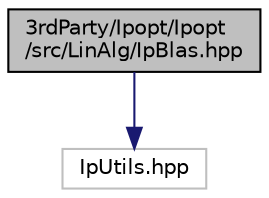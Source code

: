 digraph "3rdParty/Ipopt/Ipopt/src/LinAlg/IpBlas.hpp"
{
  edge [fontname="Helvetica",fontsize="10",labelfontname="Helvetica",labelfontsize="10"];
  node [fontname="Helvetica",fontsize="10",shape=record];
  Node0 [label="3rdParty/Ipopt/Ipopt\l/src/LinAlg/IpBlas.hpp",height=0.2,width=0.4,color="black", fillcolor="grey75", style="filled", fontcolor="black"];
  Node0 -> Node1 [color="midnightblue",fontsize="10",style="solid",fontname="Helvetica"];
  Node1 [label="IpUtils.hpp",height=0.2,width=0.4,color="grey75", fillcolor="white", style="filled"];
}

